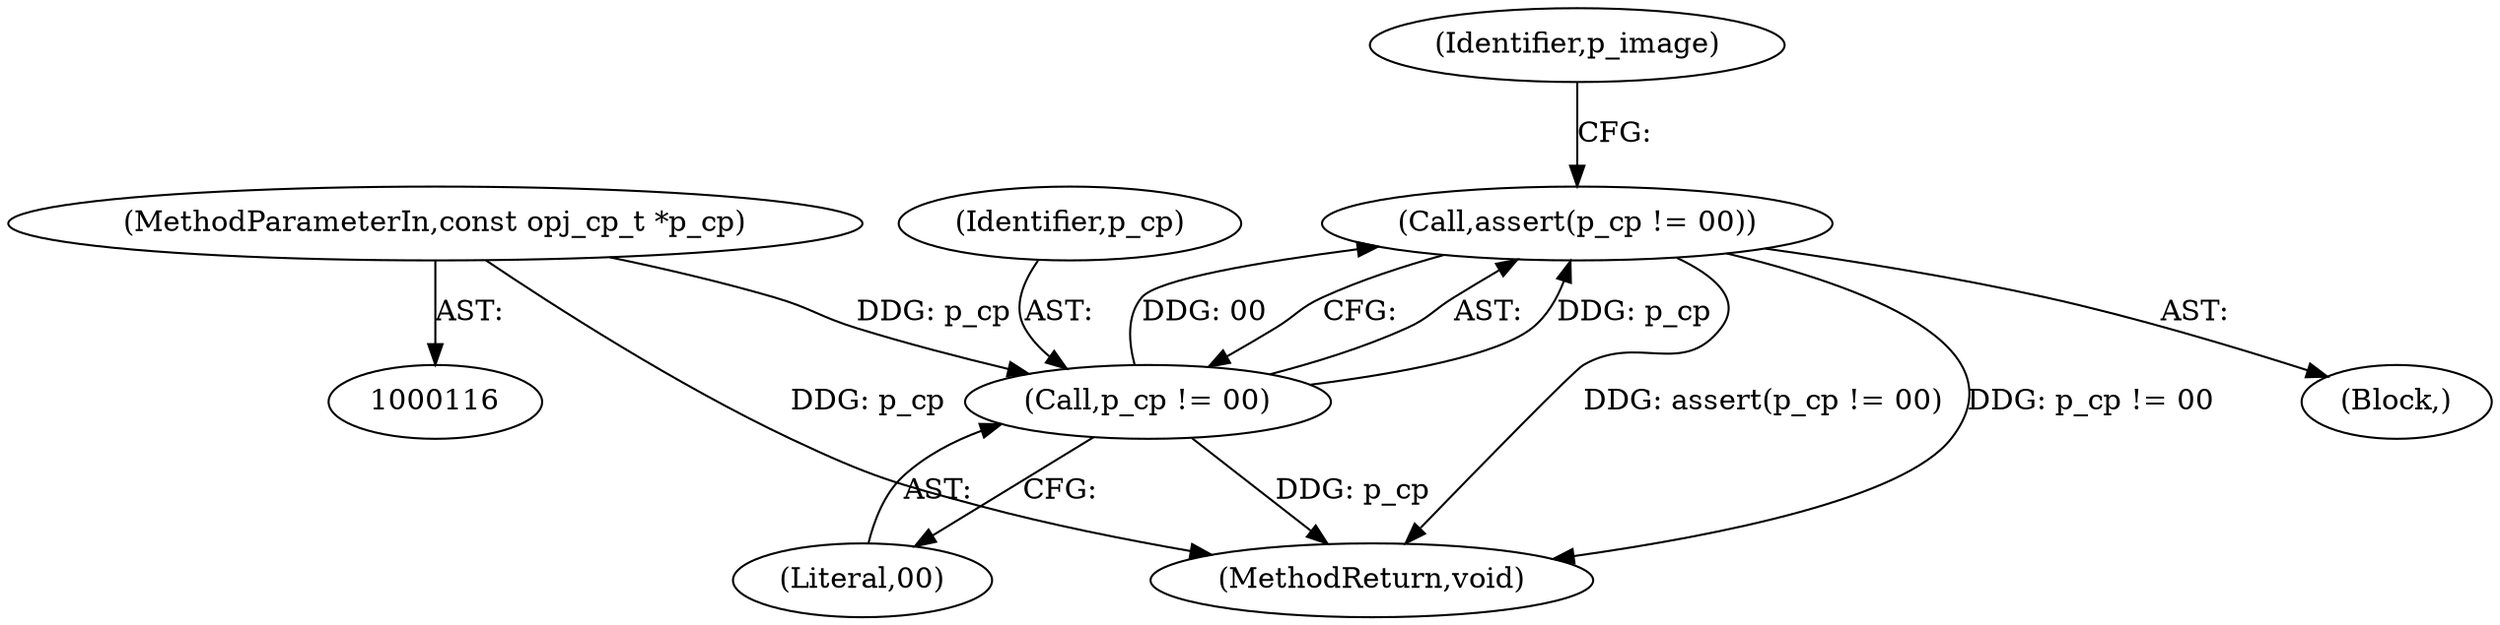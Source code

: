 digraph "0_openjpeg_5d00b719f4b93b1445e6fb4c766b9a9883c57949@API" {
"1000147" [label="(Call,assert(p_cp != 00))"];
"1000148" [label="(Call,p_cp != 00)"];
"1000118" [label="(MethodParameterIn,const opj_cp_t *p_cp)"];
"1000129" [label="(Block,)"];
"1000147" [label="(Call,assert(p_cp != 00))"];
"1000118" [label="(MethodParameterIn,const opj_cp_t *p_cp)"];
"1000150" [label="(Literal,00)"];
"1000149" [label="(Identifier,p_cp)"];
"1000148" [label="(Call,p_cp != 00)"];
"1000153" [label="(Identifier,p_image)"];
"1000594" [label="(MethodReturn,void)"];
"1000147" -> "1000129"  [label="AST: "];
"1000147" -> "1000148"  [label="CFG: "];
"1000148" -> "1000147"  [label="AST: "];
"1000153" -> "1000147"  [label="CFG: "];
"1000147" -> "1000594"  [label="DDG: p_cp != 00"];
"1000147" -> "1000594"  [label="DDG: assert(p_cp != 00)"];
"1000148" -> "1000147"  [label="DDG: p_cp"];
"1000148" -> "1000147"  [label="DDG: 00"];
"1000148" -> "1000150"  [label="CFG: "];
"1000149" -> "1000148"  [label="AST: "];
"1000150" -> "1000148"  [label="AST: "];
"1000148" -> "1000594"  [label="DDG: p_cp"];
"1000118" -> "1000148"  [label="DDG: p_cp"];
"1000118" -> "1000116"  [label="AST: "];
"1000118" -> "1000594"  [label="DDG: p_cp"];
}

